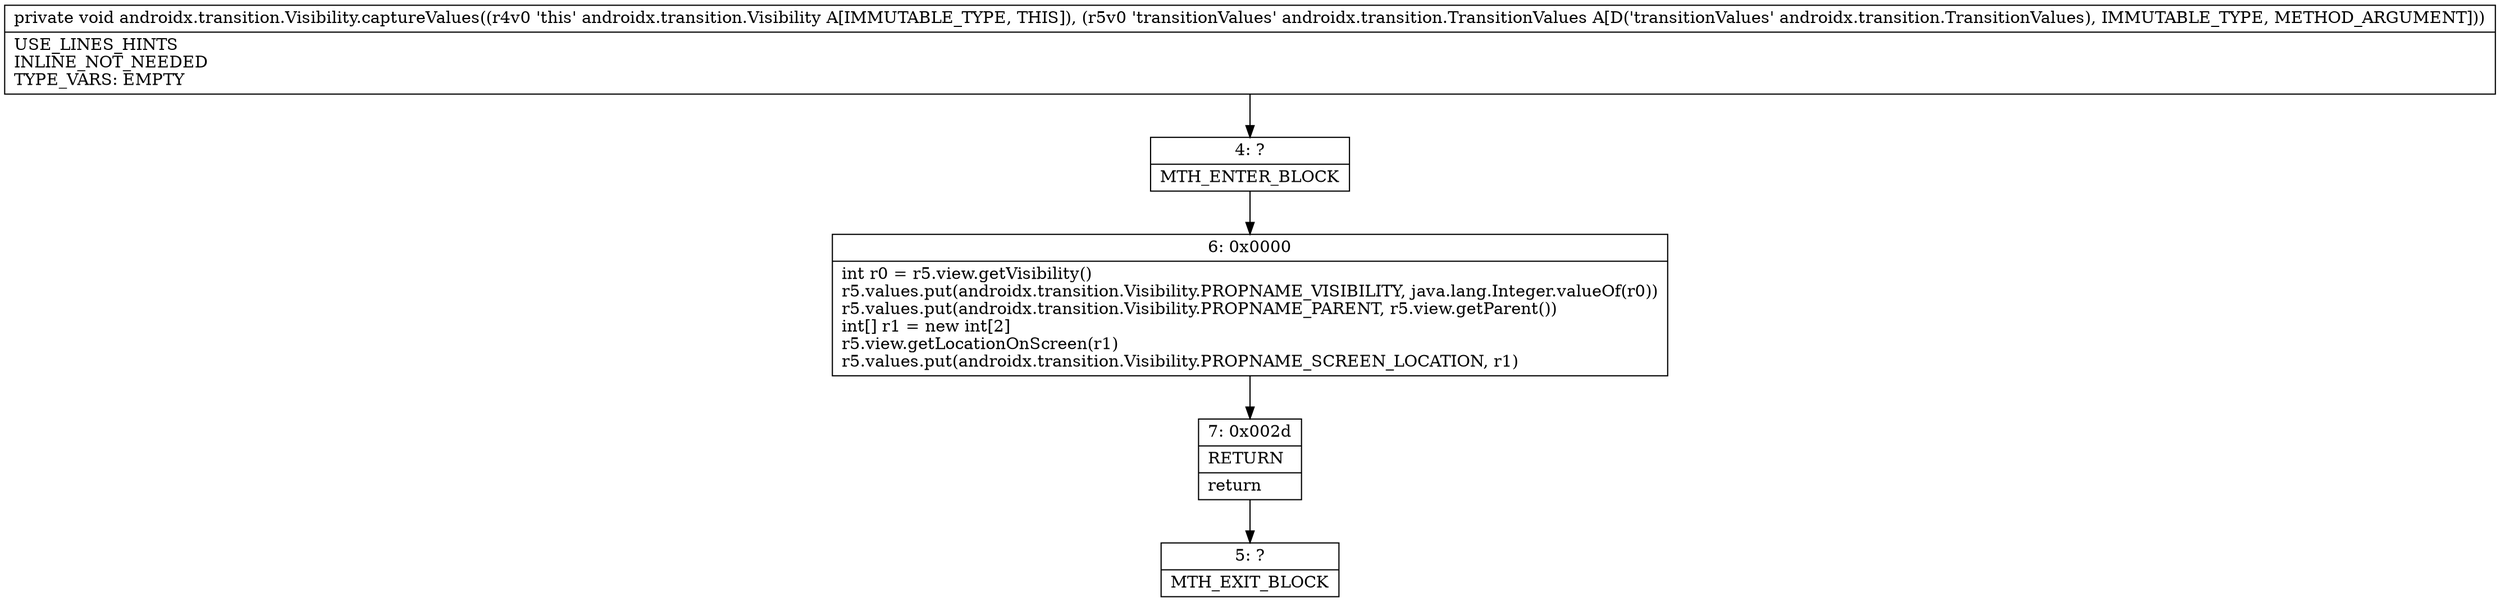 digraph "CFG forandroidx.transition.Visibility.captureValues(Landroidx\/transition\/TransitionValues;)V" {
Node_4 [shape=record,label="{4\:\ ?|MTH_ENTER_BLOCK\l}"];
Node_6 [shape=record,label="{6\:\ 0x0000|int r0 = r5.view.getVisibility()\lr5.values.put(androidx.transition.Visibility.PROPNAME_VISIBILITY, java.lang.Integer.valueOf(r0))\lr5.values.put(androidx.transition.Visibility.PROPNAME_PARENT, r5.view.getParent())\lint[] r1 = new int[2]\lr5.view.getLocationOnScreen(r1)\lr5.values.put(androidx.transition.Visibility.PROPNAME_SCREEN_LOCATION, r1)\l}"];
Node_7 [shape=record,label="{7\:\ 0x002d|RETURN\l|return\l}"];
Node_5 [shape=record,label="{5\:\ ?|MTH_EXIT_BLOCK\l}"];
MethodNode[shape=record,label="{private void androidx.transition.Visibility.captureValues((r4v0 'this' androidx.transition.Visibility A[IMMUTABLE_TYPE, THIS]), (r5v0 'transitionValues' androidx.transition.TransitionValues A[D('transitionValues' androidx.transition.TransitionValues), IMMUTABLE_TYPE, METHOD_ARGUMENT]))  | USE_LINES_HINTS\lINLINE_NOT_NEEDED\lTYPE_VARS: EMPTY\l}"];
MethodNode -> Node_4;Node_4 -> Node_6;
Node_6 -> Node_7;
Node_7 -> Node_5;
}

